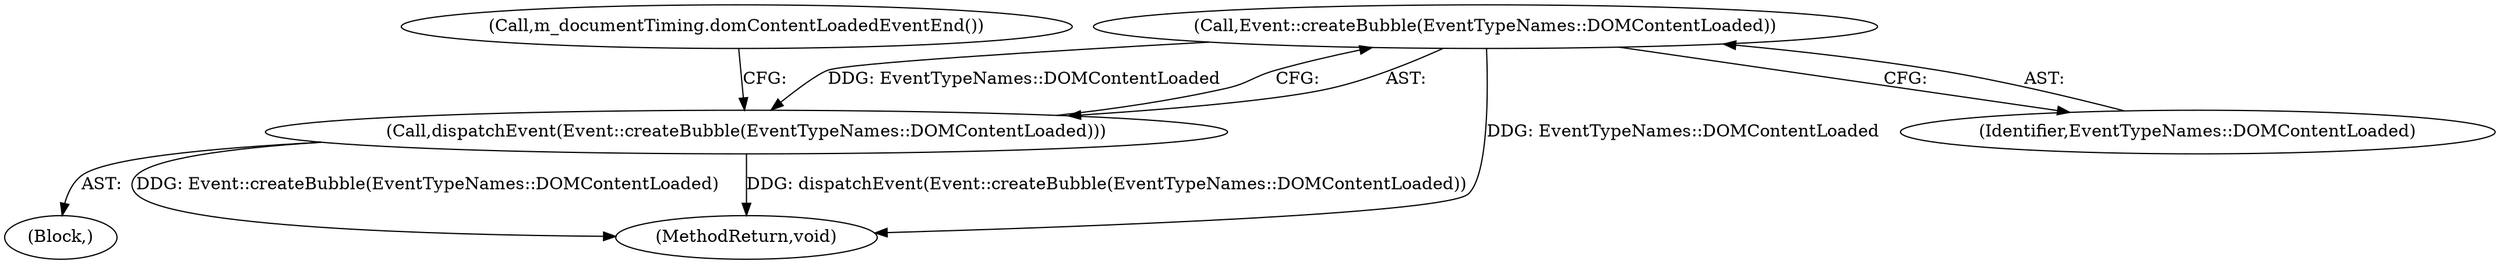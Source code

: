 digraph "0_Chrome_dff368031150a1033a1a3c913f8857679a0279be_0@API" {
"1000123" [label="(Call,Event::createBubble(EventTypeNames::DOMContentLoaded))"];
"1000122" [label="(Call,dispatchEvent(Event::createBubble(EventTypeNames::DOMContentLoaded)))"];
"1000124" [label="(Identifier,EventTypeNames::DOMContentLoaded)"];
"1000127" [label="(Call,m_documentTiming.domContentLoadedEventEnd())"];
"1000123" [label="(Call,Event::createBubble(EventTypeNames::DOMContentLoaded))"];
"1000122" [label="(Call,dispatchEvent(Event::createBubble(EventTypeNames::DOMContentLoaded)))"];
"1000166" [label="(MethodReturn,void)"];
"1000101" [label="(Block,)"];
"1000123" -> "1000122"  [label="AST: "];
"1000123" -> "1000124"  [label="CFG: "];
"1000124" -> "1000123"  [label="AST: "];
"1000122" -> "1000123"  [label="CFG: "];
"1000123" -> "1000166"  [label="DDG: EventTypeNames::DOMContentLoaded"];
"1000123" -> "1000122"  [label="DDG: EventTypeNames::DOMContentLoaded"];
"1000122" -> "1000101"  [label="AST: "];
"1000127" -> "1000122"  [label="CFG: "];
"1000122" -> "1000166"  [label="DDG: Event::createBubble(EventTypeNames::DOMContentLoaded)"];
"1000122" -> "1000166"  [label="DDG: dispatchEvent(Event::createBubble(EventTypeNames::DOMContentLoaded))"];
}
